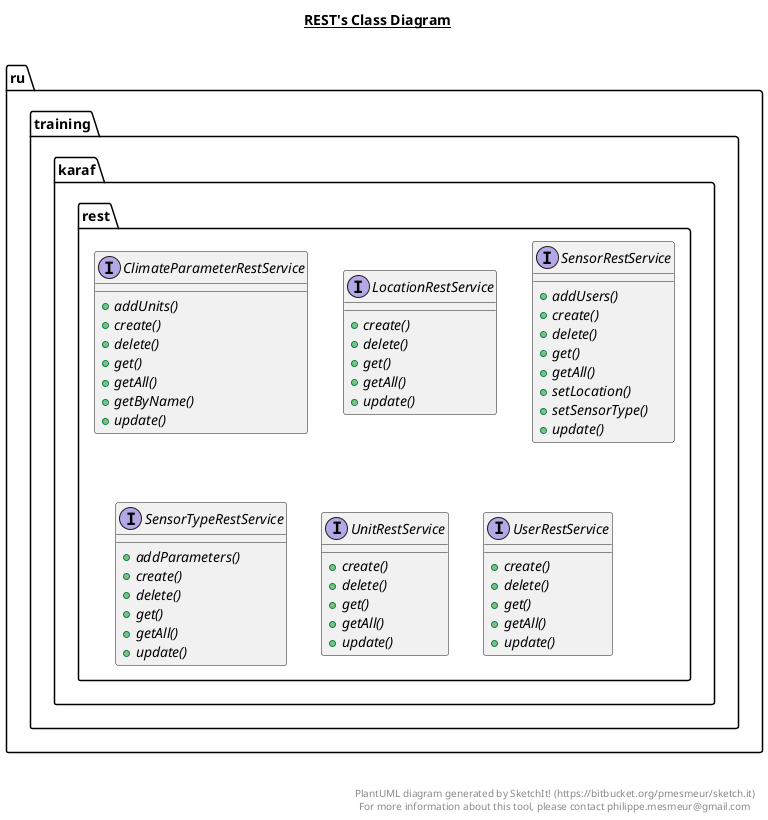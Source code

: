 @startuml

title __REST's Class Diagram__\n

  namespace ru.training.karaf.rest {
    interface ru.training.karaf.rest.ClimateParameterRestService {
        {abstract} + addUnits()
        {abstract} + create()
        {abstract} + delete()
        {abstract} + get()
        {abstract} + getAll()
        {abstract} + getByName()
        {abstract} + update()
    }
  }
  

  namespace ru.training.karaf.rest {
    interface ru.training.karaf.rest.LocationRestService {
        {abstract} + create()
        {abstract} + delete()
        {abstract} + get()
        {abstract} + getAll()
        {abstract} + update()
    }
  }
  

  namespace ru.training.karaf.rest {
    interface ru.training.karaf.rest.SensorRestService {
        {abstract} + addUsers()
        {abstract} + create()
        {abstract} + delete()
        {abstract} + get()
        {abstract} + getAll()
        {abstract} + setLocation()
        {abstract} + setSensorType()
        {abstract} + update()
    }
  }
  

  namespace ru.training.karaf.rest {
    interface ru.training.karaf.rest.SensorTypeRestService {
        {abstract} + addParameters()
        {abstract} + create()
        {abstract} + delete()
        {abstract} + get()
        {abstract} + getAll()
        {abstract} + update()
    }
  }
  

  namespace ru.training.karaf.rest {
    interface ru.training.karaf.rest.UnitRestService {
        {abstract} + create()
        {abstract} + delete()
        {abstract} + get()
        {abstract} + getAll()
        {abstract} + update()
    }
  }
  

  namespace ru.training.karaf.rest {
    interface ru.training.karaf.rest.UserRestService {
        {abstract} + create()
        {abstract} + delete()
        {abstract} + get()
        {abstract} + getAll()
        {abstract} + update()
    }
  }
  



right footer


PlantUML diagram generated by SketchIt! (https://bitbucket.org/pmesmeur/sketch.it)
For more information about this tool, please contact philippe.mesmeur@gmail.com
endfooter

@enduml
